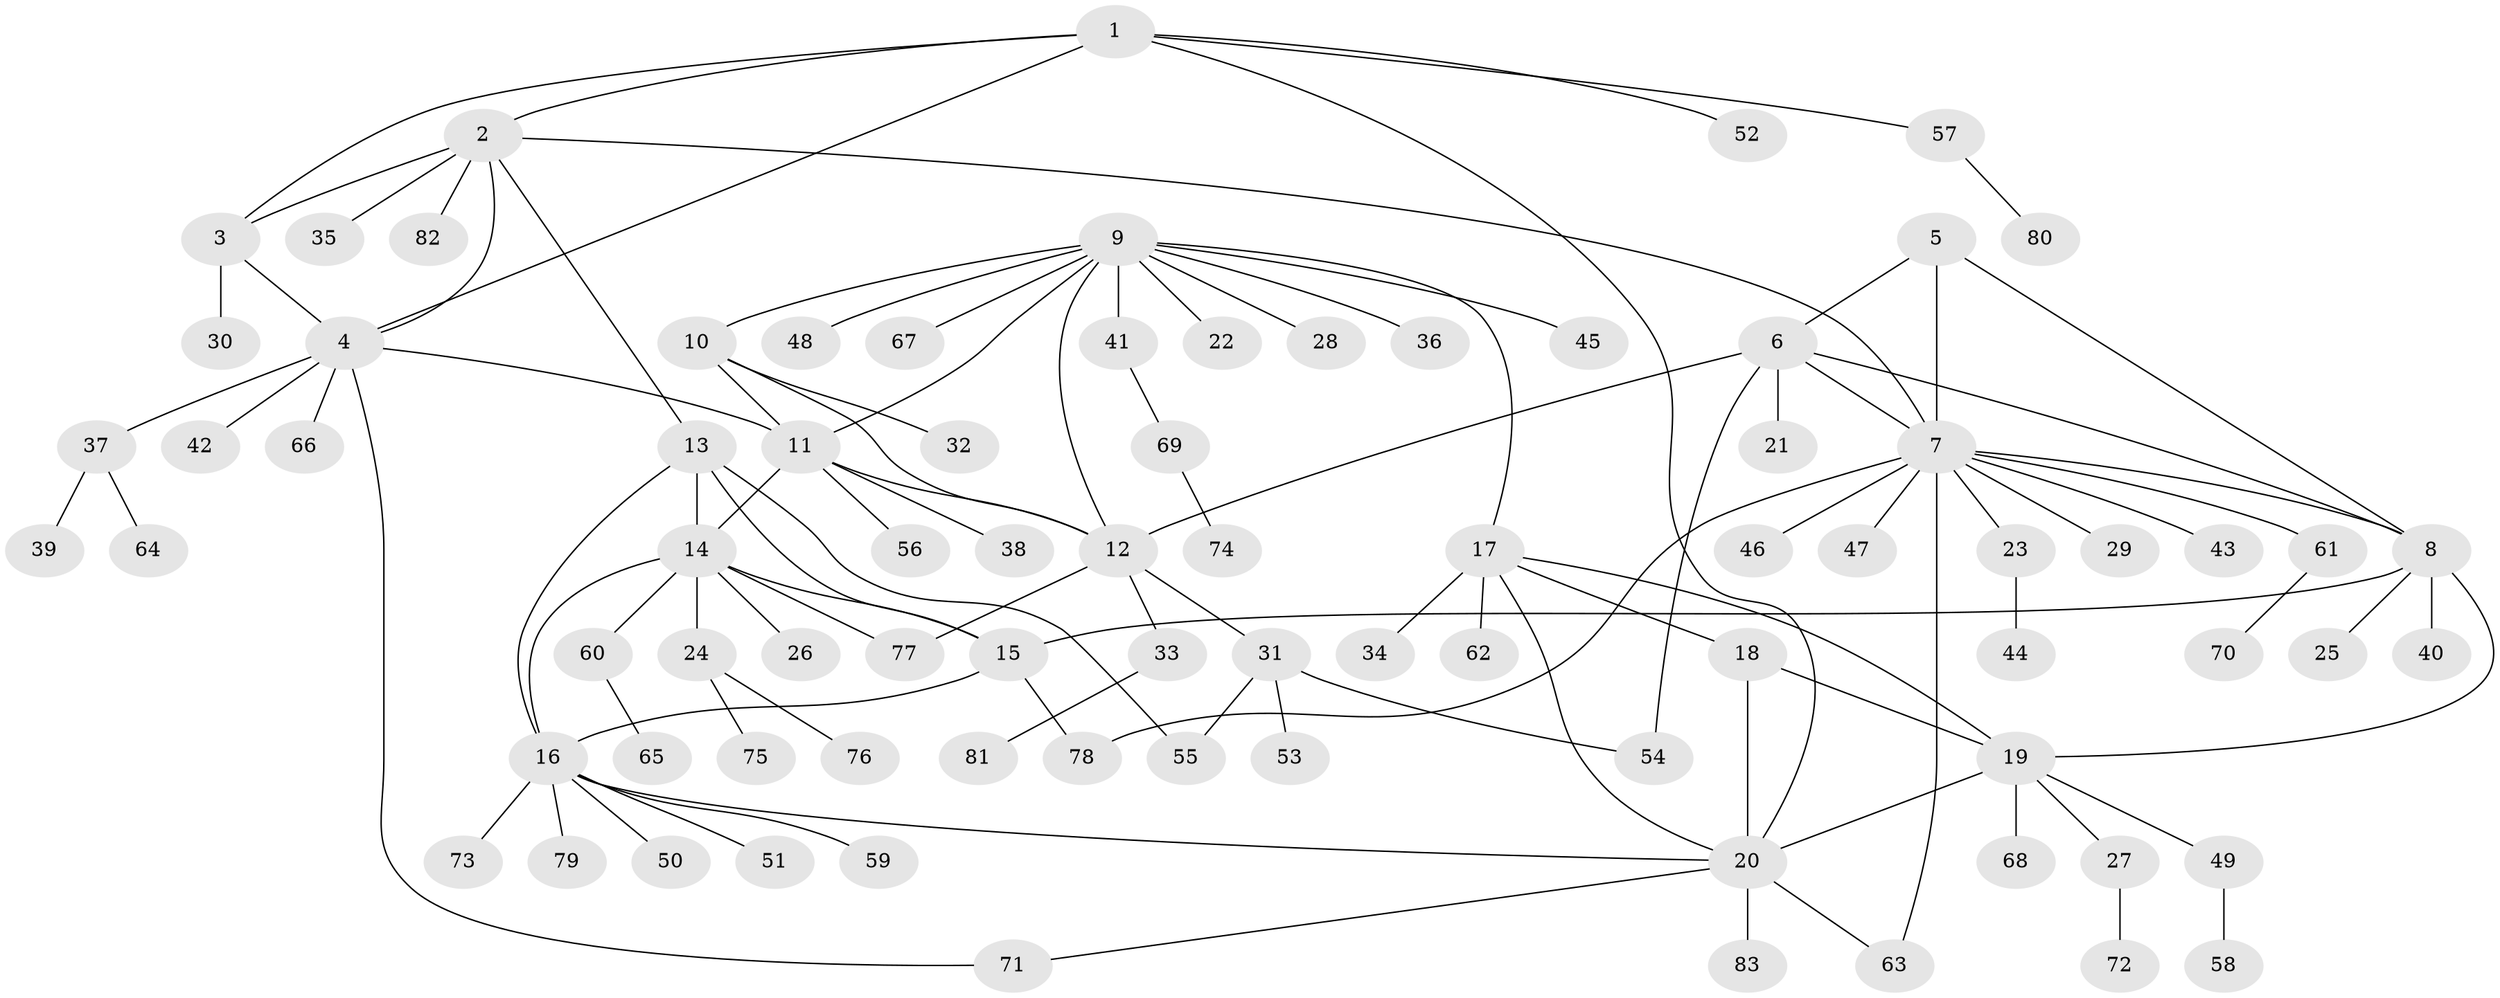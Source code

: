 // Generated by graph-tools (version 1.1) at 2025/37/03/09/25 02:37:18]
// undirected, 83 vertices, 109 edges
graph export_dot {
graph [start="1"]
  node [color=gray90,style=filled];
  1;
  2;
  3;
  4;
  5;
  6;
  7;
  8;
  9;
  10;
  11;
  12;
  13;
  14;
  15;
  16;
  17;
  18;
  19;
  20;
  21;
  22;
  23;
  24;
  25;
  26;
  27;
  28;
  29;
  30;
  31;
  32;
  33;
  34;
  35;
  36;
  37;
  38;
  39;
  40;
  41;
  42;
  43;
  44;
  45;
  46;
  47;
  48;
  49;
  50;
  51;
  52;
  53;
  54;
  55;
  56;
  57;
  58;
  59;
  60;
  61;
  62;
  63;
  64;
  65;
  66;
  67;
  68;
  69;
  70;
  71;
  72;
  73;
  74;
  75;
  76;
  77;
  78;
  79;
  80;
  81;
  82;
  83;
  1 -- 2;
  1 -- 3;
  1 -- 4;
  1 -- 20;
  1 -- 52;
  1 -- 57;
  2 -- 3;
  2 -- 4;
  2 -- 7;
  2 -- 13;
  2 -- 35;
  2 -- 82;
  3 -- 4;
  3 -- 30;
  4 -- 11;
  4 -- 37;
  4 -- 42;
  4 -- 66;
  4 -- 71;
  5 -- 6;
  5 -- 7;
  5 -- 8;
  6 -- 7;
  6 -- 8;
  6 -- 12;
  6 -- 21;
  6 -- 54;
  7 -- 8;
  7 -- 23;
  7 -- 29;
  7 -- 43;
  7 -- 46;
  7 -- 47;
  7 -- 61;
  7 -- 63;
  7 -- 78;
  8 -- 15;
  8 -- 19;
  8 -- 25;
  8 -- 40;
  9 -- 10;
  9 -- 11;
  9 -- 12;
  9 -- 17;
  9 -- 22;
  9 -- 28;
  9 -- 36;
  9 -- 41;
  9 -- 45;
  9 -- 48;
  9 -- 67;
  10 -- 11;
  10 -- 12;
  10 -- 32;
  11 -- 12;
  11 -- 14;
  11 -- 38;
  11 -- 56;
  12 -- 31;
  12 -- 33;
  12 -- 77;
  13 -- 14;
  13 -- 15;
  13 -- 16;
  13 -- 55;
  14 -- 15;
  14 -- 16;
  14 -- 24;
  14 -- 26;
  14 -- 60;
  14 -- 77;
  15 -- 16;
  15 -- 78;
  16 -- 20;
  16 -- 50;
  16 -- 51;
  16 -- 59;
  16 -- 73;
  16 -- 79;
  17 -- 18;
  17 -- 19;
  17 -- 20;
  17 -- 34;
  17 -- 62;
  18 -- 19;
  18 -- 20;
  19 -- 20;
  19 -- 27;
  19 -- 49;
  19 -- 68;
  20 -- 63;
  20 -- 71;
  20 -- 83;
  23 -- 44;
  24 -- 75;
  24 -- 76;
  27 -- 72;
  31 -- 53;
  31 -- 54;
  31 -- 55;
  33 -- 81;
  37 -- 39;
  37 -- 64;
  41 -- 69;
  49 -- 58;
  57 -- 80;
  60 -- 65;
  61 -- 70;
  69 -- 74;
}
